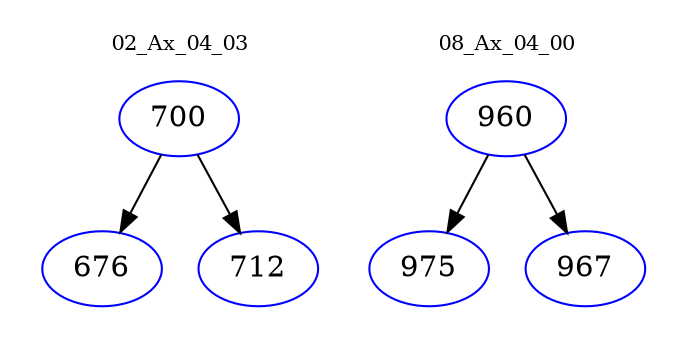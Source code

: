 digraph{
subgraph cluster_0 {
color = white
label = "02_Ax_04_03";
fontsize=10;
T0_700 [label="700", color="blue"]
T0_700 -> T0_676 [color="black"]
T0_676 [label="676", color="blue"]
T0_700 -> T0_712 [color="black"]
T0_712 [label="712", color="blue"]
}
subgraph cluster_1 {
color = white
label = "08_Ax_04_00";
fontsize=10;
T1_960 [label="960", color="blue"]
T1_960 -> T1_975 [color="black"]
T1_975 [label="975", color="blue"]
T1_960 -> T1_967 [color="black"]
T1_967 [label="967", color="blue"]
}
}
